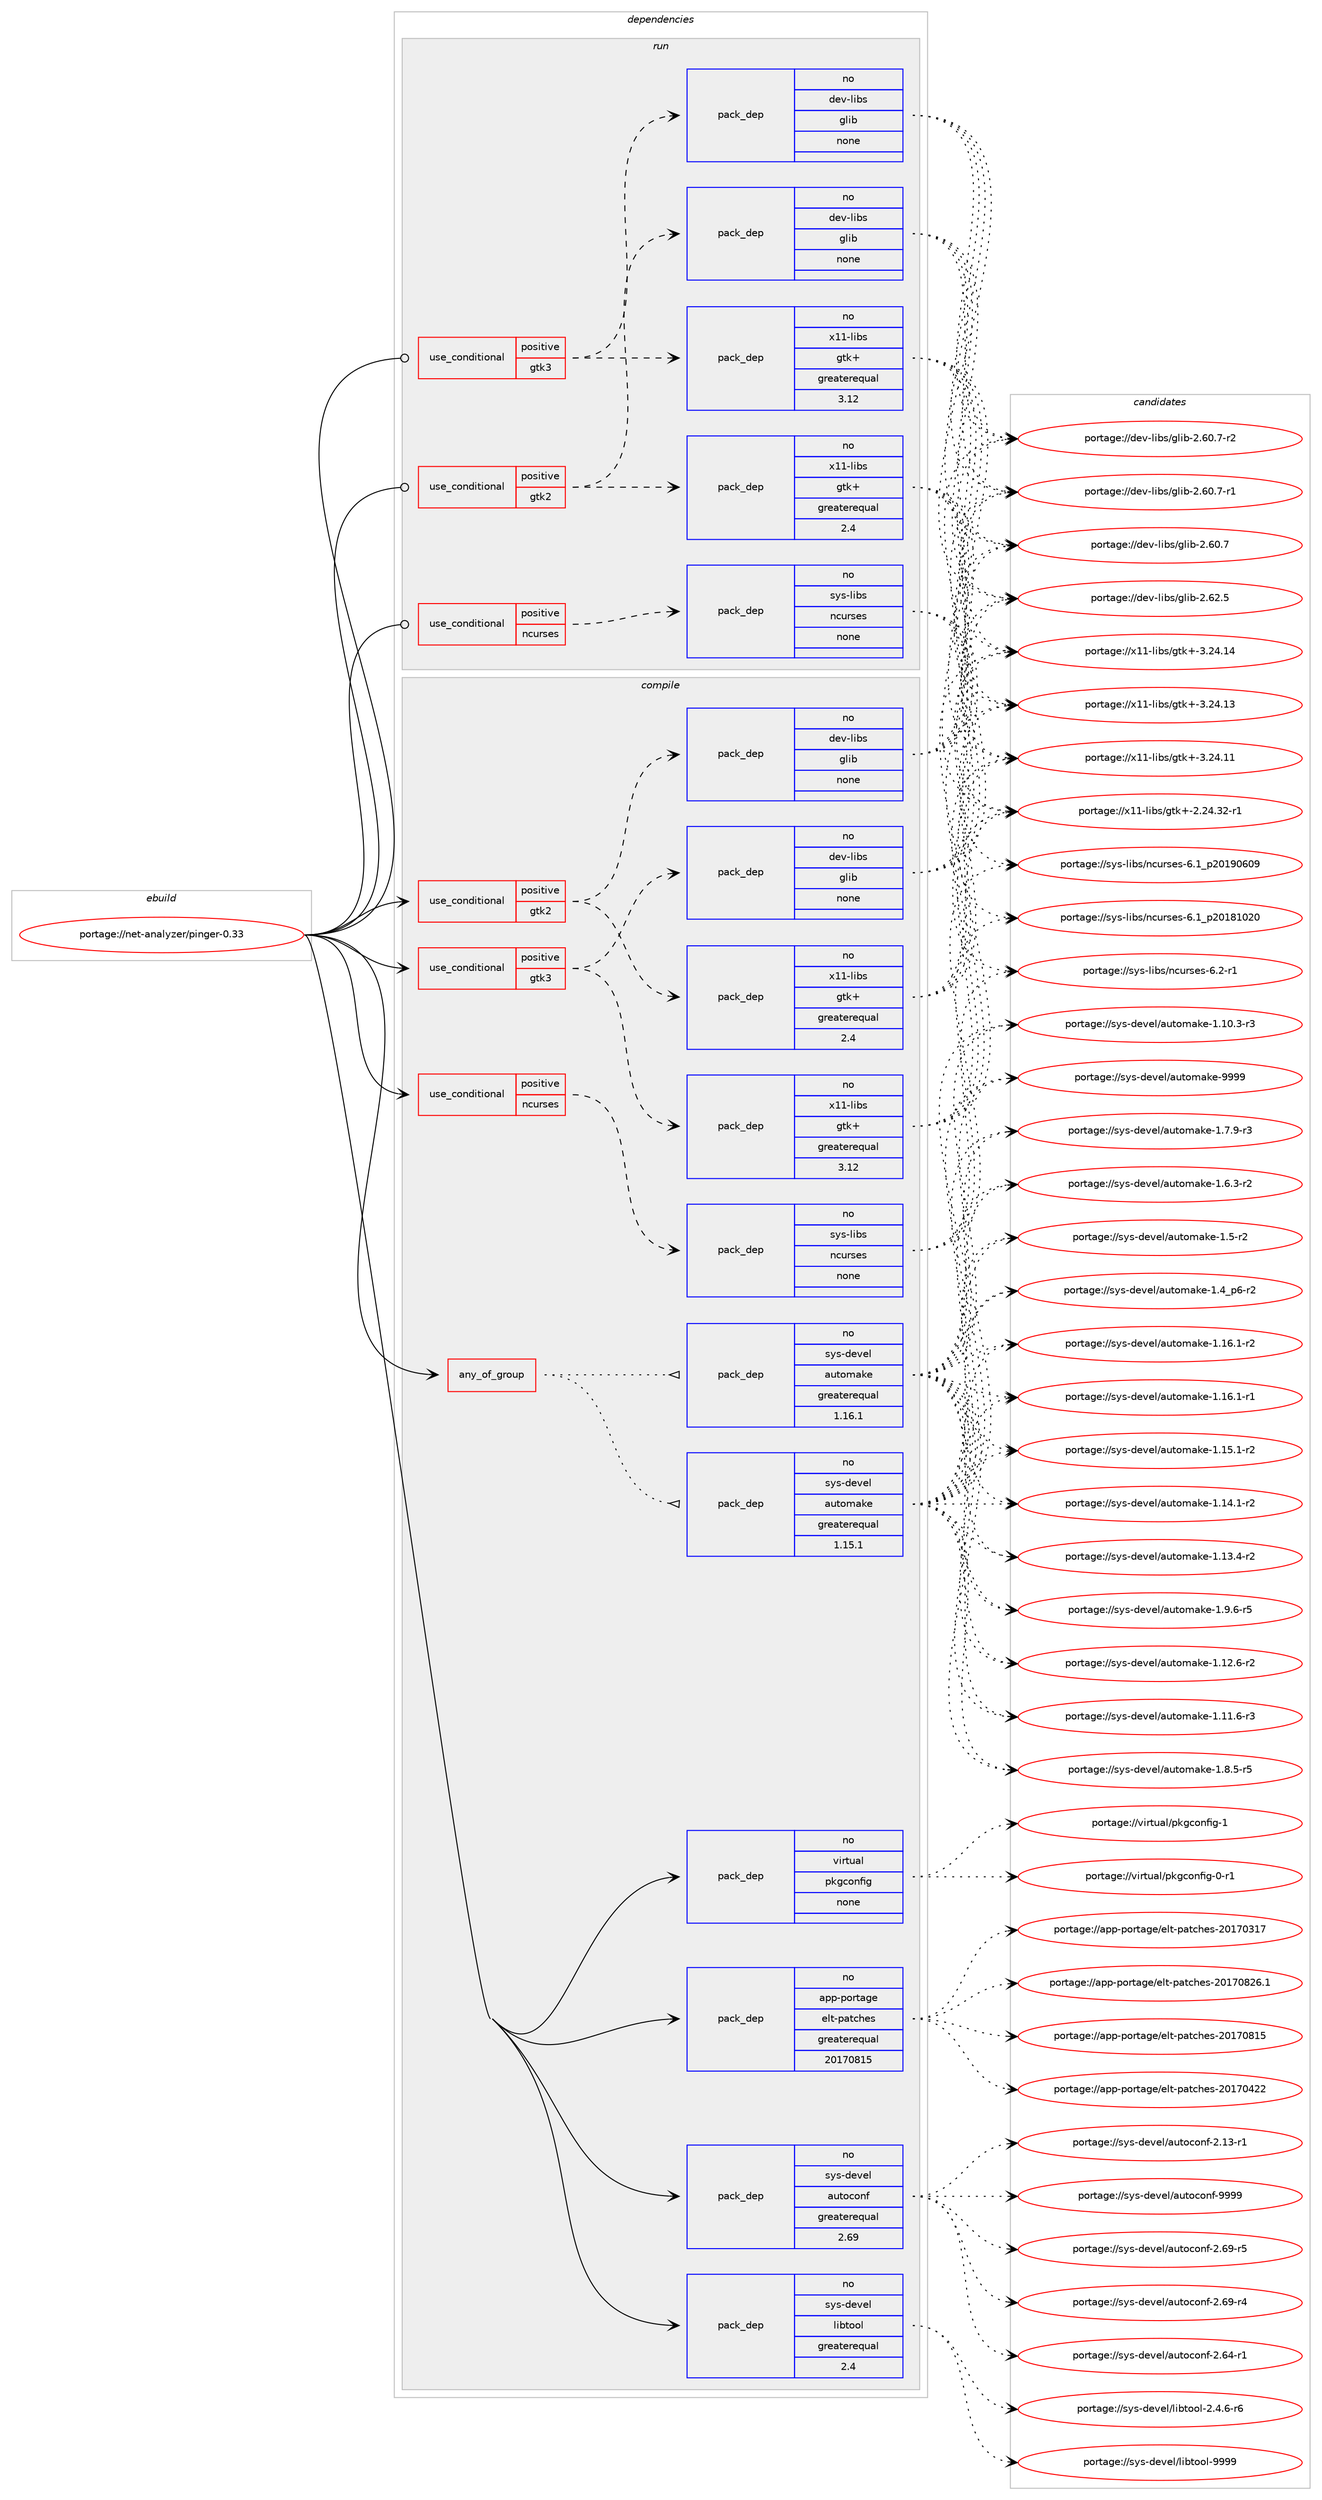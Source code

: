 digraph prolog {

# *************
# Graph options
# *************

newrank=true;
concentrate=true;
compound=true;
graph [rankdir=LR,fontname=Helvetica,fontsize=10,ranksep=1.5];#, ranksep=2.5, nodesep=0.2];
edge  [arrowhead=vee];
node  [fontname=Helvetica,fontsize=10];

# **********
# The ebuild
# **********

subgraph cluster_leftcol {
color=gray;
rank=same;
label=<<i>ebuild</i>>;
id [label="portage://net-analyzer/pinger-0.33", color=red, width=4, href="../net-analyzer/pinger-0.33.svg"];
}

# ****************
# The dependencies
# ****************

subgraph cluster_midcol {
color=gray;
label=<<i>dependencies</i>>;
subgraph cluster_compile {
fillcolor="#eeeeee";
style=filled;
label=<<i>compile</i>>;
subgraph any1608 {
dependency89919 [label=<<TABLE BORDER="0" CELLBORDER="1" CELLSPACING="0" CELLPADDING="4"><TR><TD CELLPADDING="10">any_of_group</TD></TR></TABLE>>, shape=none, color=red];subgraph pack68615 {
dependency89920 [label=<<TABLE BORDER="0" CELLBORDER="1" CELLSPACING="0" CELLPADDING="4" WIDTH="220"><TR><TD ROWSPAN="6" CELLPADDING="30">pack_dep</TD></TR><TR><TD WIDTH="110">no</TD></TR><TR><TD>sys-devel</TD></TR><TR><TD>automake</TD></TR><TR><TD>greaterequal</TD></TR><TR><TD>1.16.1</TD></TR></TABLE>>, shape=none, color=blue];
}
dependency89919:e -> dependency89920:w [weight=20,style="dotted",arrowhead="oinv"];
subgraph pack68616 {
dependency89921 [label=<<TABLE BORDER="0" CELLBORDER="1" CELLSPACING="0" CELLPADDING="4" WIDTH="220"><TR><TD ROWSPAN="6" CELLPADDING="30">pack_dep</TD></TR><TR><TD WIDTH="110">no</TD></TR><TR><TD>sys-devel</TD></TR><TR><TD>automake</TD></TR><TR><TD>greaterequal</TD></TR><TR><TD>1.15.1</TD></TR></TABLE>>, shape=none, color=blue];
}
dependency89919:e -> dependency89921:w [weight=20,style="dotted",arrowhead="oinv"];
}
id:e -> dependency89919:w [weight=20,style="solid",arrowhead="vee"];
subgraph cond19620 {
dependency89922 [label=<<TABLE BORDER="0" CELLBORDER="1" CELLSPACING="0" CELLPADDING="4"><TR><TD ROWSPAN="3" CELLPADDING="10">use_conditional</TD></TR><TR><TD>positive</TD></TR><TR><TD>gtk2</TD></TR></TABLE>>, shape=none, color=red];
subgraph pack68617 {
dependency89923 [label=<<TABLE BORDER="0" CELLBORDER="1" CELLSPACING="0" CELLPADDING="4" WIDTH="220"><TR><TD ROWSPAN="6" CELLPADDING="30">pack_dep</TD></TR><TR><TD WIDTH="110">no</TD></TR><TR><TD>dev-libs</TD></TR><TR><TD>glib</TD></TR><TR><TD>none</TD></TR><TR><TD></TD></TR></TABLE>>, shape=none, color=blue];
}
dependency89922:e -> dependency89923:w [weight=20,style="dashed",arrowhead="vee"];
subgraph pack68618 {
dependency89924 [label=<<TABLE BORDER="0" CELLBORDER="1" CELLSPACING="0" CELLPADDING="4" WIDTH="220"><TR><TD ROWSPAN="6" CELLPADDING="30">pack_dep</TD></TR><TR><TD WIDTH="110">no</TD></TR><TR><TD>x11-libs</TD></TR><TR><TD>gtk+</TD></TR><TR><TD>greaterequal</TD></TR><TR><TD>2.4</TD></TR></TABLE>>, shape=none, color=blue];
}
dependency89922:e -> dependency89924:w [weight=20,style="dashed",arrowhead="vee"];
}
id:e -> dependency89922:w [weight=20,style="solid",arrowhead="vee"];
subgraph cond19621 {
dependency89925 [label=<<TABLE BORDER="0" CELLBORDER="1" CELLSPACING="0" CELLPADDING="4"><TR><TD ROWSPAN="3" CELLPADDING="10">use_conditional</TD></TR><TR><TD>positive</TD></TR><TR><TD>gtk3</TD></TR></TABLE>>, shape=none, color=red];
subgraph pack68619 {
dependency89926 [label=<<TABLE BORDER="0" CELLBORDER="1" CELLSPACING="0" CELLPADDING="4" WIDTH="220"><TR><TD ROWSPAN="6" CELLPADDING="30">pack_dep</TD></TR><TR><TD WIDTH="110">no</TD></TR><TR><TD>dev-libs</TD></TR><TR><TD>glib</TD></TR><TR><TD>none</TD></TR><TR><TD></TD></TR></TABLE>>, shape=none, color=blue];
}
dependency89925:e -> dependency89926:w [weight=20,style="dashed",arrowhead="vee"];
subgraph pack68620 {
dependency89927 [label=<<TABLE BORDER="0" CELLBORDER="1" CELLSPACING="0" CELLPADDING="4" WIDTH="220"><TR><TD ROWSPAN="6" CELLPADDING="30">pack_dep</TD></TR><TR><TD WIDTH="110">no</TD></TR><TR><TD>x11-libs</TD></TR><TR><TD>gtk+</TD></TR><TR><TD>greaterequal</TD></TR><TR><TD>3.12</TD></TR></TABLE>>, shape=none, color=blue];
}
dependency89925:e -> dependency89927:w [weight=20,style="dashed",arrowhead="vee"];
}
id:e -> dependency89925:w [weight=20,style="solid",arrowhead="vee"];
subgraph cond19622 {
dependency89928 [label=<<TABLE BORDER="0" CELLBORDER="1" CELLSPACING="0" CELLPADDING="4"><TR><TD ROWSPAN="3" CELLPADDING="10">use_conditional</TD></TR><TR><TD>positive</TD></TR><TR><TD>ncurses</TD></TR></TABLE>>, shape=none, color=red];
subgraph pack68621 {
dependency89929 [label=<<TABLE BORDER="0" CELLBORDER="1" CELLSPACING="0" CELLPADDING="4" WIDTH="220"><TR><TD ROWSPAN="6" CELLPADDING="30">pack_dep</TD></TR><TR><TD WIDTH="110">no</TD></TR><TR><TD>sys-libs</TD></TR><TR><TD>ncurses</TD></TR><TR><TD>none</TD></TR><TR><TD></TD></TR></TABLE>>, shape=none, color=blue];
}
dependency89928:e -> dependency89929:w [weight=20,style="dashed",arrowhead="vee"];
}
id:e -> dependency89928:w [weight=20,style="solid",arrowhead="vee"];
subgraph pack68622 {
dependency89930 [label=<<TABLE BORDER="0" CELLBORDER="1" CELLSPACING="0" CELLPADDING="4" WIDTH="220"><TR><TD ROWSPAN="6" CELLPADDING="30">pack_dep</TD></TR><TR><TD WIDTH="110">no</TD></TR><TR><TD>app-portage</TD></TR><TR><TD>elt-patches</TD></TR><TR><TD>greaterequal</TD></TR><TR><TD>20170815</TD></TR></TABLE>>, shape=none, color=blue];
}
id:e -> dependency89930:w [weight=20,style="solid",arrowhead="vee"];
subgraph pack68623 {
dependency89931 [label=<<TABLE BORDER="0" CELLBORDER="1" CELLSPACING="0" CELLPADDING="4" WIDTH="220"><TR><TD ROWSPAN="6" CELLPADDING="30">pack_dep</TD></TR><TR><TD WIDTH="110">no</TD></TR><TR><TD>sys-devel</TD></TR><TR><TD>autoconf</TD></TR><TR><TD>greaterequal</TD></TR><TR><TD>2.69</TD></TR></TABLE>>, shape=none, color=blue];
}
id:e -> dependency89931:w [weight=20,style="solid",arrowhead="vee"];
subgraph pack68624 {
dependency89932 [label=<<TABLE BORDER="0" CELLBORDER="1" CELLSPACING="0" CELLPADDING="4" WIDTH="220"><TR><TD ROWSPAN="6" CELLPADDING="30">pack_dep</TD></TR><TR><TD WIDTH="110">no</TD></TR><TR><TD>sys-devel</TD></TR><TR><TD>libtool</TD></TR><TR><TD>greaterequal</TD></TR><TR><TD>2.4</TD></TR></TABLE>>, shape=none, color=blue];
}
id:e -> dependency89932:w [weight=20,style="solid",arrowhead="vee"];
subgraph pack68625 {
dependency89933 [label=<<TABLE BORDER="0" CELLBORDER="1" CELLSPACING="0" CELLPADDING="4" WIDTH="220"><TR><TD ROWSPAN="6" CELLPADDING="30">pack_dep</TD></TR><TR><TD WIDTH="110">no</TD></TR><TR><TD>virtual</TD></TR><TR><TD>pkgconfig</TD></TR><TR><TD>none</TD></TR><TR><TD></TD></TR></TABLE>>, shape=none, color=blue];
}
id:e -> dependency89933:w [weight=20,style="solid",arrowhead="vee"];
}
subgraph cluster_compileandrun {
fillcolor="#eeeeee";
style=filled;
label=<<i>compile and run</i>>;
}
subgraph cluster_run {
fillcolor="#eeeeee";
style=filled;
label=<<i>run</i>>;
subgraph cond19623 {
dependency89934 [label=<<TABLE BORDER="0" CELLBORDER="1" CELLSPACING="0" CELLPADDING="4"><TR><TD ROWSPAN="3" CELLPADDING="10">use_conditional</TD></TR><TR><TD>positive</TD></TR><TR><TD>gtk2</TD></TR></TABLE>>, shape=none, color=red];
subgraph pack68626 {
dependency89935 [label=<<TABLE BORDER="0" CELLBORDER="1" CELLSPACING="0" CELLPADDING="4" WIDTH="220"><TR><TD ROWSPAN="6" CELLPADDING="30">pack_dep</TD></TR><TR><TD WIDTH="110">no</TD></TR><TR><TD>dev-libs</TD></TR><TR><TD>glib</TD></TR><TR><TD>none</TD></TR><TR><TD></TD></TR></TABLE>>, shape=none, color=blue];
}
dependency89934:e -> dependency89935:w [weight=20,style="dashed",arrowhead="vee"];
subgraph pack68627 {
dependency89936 [label=<<TABLE BORDER="0" CELLBORDER="1" CELLSPACING="0" CELLPADDING="4" WIDTH="220"><TR><TD ROWSPAN="6" CELLPADDING="30">pack_dep</TD></TR><TR><TD WIDTH="110">no</TD></TR><TR><TD>x11-libs</TD></TR><TR><TD>gtk+</TD></TR><TR><TD>greaterequal</TD></TR><TR><TD>2.4</TD></TR></TABLE>>, shape=none, color=blue];
}
dependency89934:e -> dependency89936:w [weight=20,style="dashed",arrowhead="vee"];
}
id:e -> dependency89934:w [weight=20,style="solid",arrowhead="odot"];
subgraph cond19624 {
dependency89937 [label=<<TABLE BORDER="0" CELLBORDER="1" CELLSPACING="0" CELLPADDING="4"><TR><TD ROWSPAN="3" CELLPADDING="10">use_conditional</TD></TR><TR><TD>positive</TD></TR><TR><TD>gtk3</TD></TR></TABLE>>, shape=none, color=red];
subgraph pack68628 {
dependency89938 [label=<<TABLE BORDER="0" CELLBORDER="1" CELLSPACING="0" CELLPADDING="4" WIDTH="220"><TR><TD ROWSPAN="6" CELLPADDING="30">pack_dep</TD></TR><TR><TD WIDTH="110">no</TD></TR><TR><TD>dev-libs</TD></TR><TR><TD>glib</TD></TR><TR><TD>none</TD></TR><TR><TD></TD></TR></TABLE>>, shape=none, color=blue];
}
dependency89937:e -> dependency89938:w [weight=20,style="dashed",arrowhead="vee"];
subgraph pack68629 {
dependency89939 [label=<<TABLE BORDER="0" CELLBORDER="1" CELLSPACING="0" CELLPADDING="4" WIDTH="220"><TR><TD ROWSPAN="6" CELLPADDING="30">pack_dep</TD></TR><TR><TD WIDTH="110">no</TD></TR><TR><TD>x11-libs</TD></TR><TR><TD>gtk+</TD></TR><TR><TD>greaterequal</TD></TR><TR><TD>3.12</TD></TR></TABLE>>, shape=none, color=blue];
}
dependency89937:e -> dependency89939:w [weight=20,style="dashed",arrowhead="vee"];
}
id:e -> dependency89937:w [weight=20,style="solid",arrowhead="odot"];
subgraph cond19625 {
dependency89940 [label=<<TABLE BORDER="0" CELLBORDER="1" CELLSPACING="0" CELLPADDING="4"><TR><TD ROWSPAN="3" CELLPADDING="10">use_conditional</TD></TR><TR><TD>positive</TD></TR><TR><TD>ncurses</TD></TR></TABLE>>, shape=none, color=red];
subgraph pack68630 {
dependency89941 [label=<<TABLE BORDER="0" CELLBORDER="1" CELLSPACING="0" CELLPADDING="4" WIDTH="220"><TR><TD ROWSPAN="6" CELLPADDING="30">pack_dep</TD></TR><TR><TD WIDTH="110">no</TD></TR><TR><TD>sys-libs</TD></TR><TR><TD>ncurses</TD></TR><TR><TD>none</TD></TR><TR><TD></TD></TR></TABLE>>, shape=none, color=blue];
}
dependency89940:e -> dependency89941:w [weight=20,style="dashed",arrowhead="vee"];
}
id:e -> dependency89940:w [weight=20,style="solid",arrowhead="odot"];
}
}

# **************
# The candidates
# **************

subgraph cluster_choices {
rank=same;
color=gray;
label=<<i>candidates</i>>;

subgraph choice68615 {
color=black;
nodesep=1;
choice115121115451001011181011084797117116111109971071014557575757 [label="portage://sys-devel/automake-9999", color=red, width=4,href="../sys-devel/automake-9999.svg"];
choice115121115451001011181011084797117116111109971071014549465746544511453 [label="portage://sys-devel/automake-1.9.6-r5", color=red, width=4,href="../sys-devel/automake-1.9.6-r5.svg"];
choice115121115451001011181011084797117116111109971071014549465646534511453 [label="portage://sys-devel/automake-1.8.5-r5", color=red, width=4,href="../sys-devel/automake-1.8.5-r5.svg"];
choice115121115451001011181011084797117116111109971071014549465546574511451 [label="portage://sys-devel/automake-1.7.9-r3", color=red, width=4,href="../sys-devel/automake-1.7.9-r3.svg"];
choice115121115451001011181011084797117116111109971071014549465446514511450 [label="portage://sys-devel/automake-1.6.3-r2", color=red, width=4,href="../sys-devel/automake-1.6.3-r2.svg"];
choice11512111545100101118101108479711711611110997107101454946534511450 [label="portage://sys-devel/automake-1.5-r2", color=red, width=4,href="../sys-devel/automake-1.5-r2.svg"];
choice115121115451001011181011084797117116111109971071014549465295112544511450 [label="portage://sys-devel/automake-1.4_p6-r2", color=red, width=4,href="../sys-devel/automake-1.4_p6-r2.svg"];
choice11512111545100101118101108479711711611110997107101454946495446494511450 [label="portage://sys-devel/automake-1.16.1-r2", color=red, width=4,href="../sys-devel/automake-1.16.1-r2.svg"];
choice11512111545100101118101108479711711611110997107101454946495446494511449 [label="portage://sys-devel/automake-1.16.1-r1", color=red, width=4,href="../sys-devel/automake-1.16.1-r1.svg"];
choice11512111545100101118101108479711711611110997107101454946495346494511450 [label="portage://sys-devel/automake-1.15.1-r2", color=red, width=4,href="../sys-devel/automake-1.15.1-r2.svg"];
choice11512111545100101118101108479711711611110997107101454946495246494511450 [label="portage://sys-devel/automake-1.14.1-r2", color=red, width=4,href="../sys-devel/automake-1.14.1-r2.svg"];
choice11512111545100101118101108479711711611110997107101454946495146524511450 [label="portage://sys-devel/automake-1.13.4-r2", color=red, width=4,href="../sys-devel/automake-1.13.4-r2.svg"];
choice11512111545100101118101108479711711611110997107101454946495046544511450 [label="portage://sys-devel/automake-1.12.6-r2", color=red, width=4,href="../sys-devel/automake-1.12.6-r2.svg"];
choice11512111545100101118101108479711711611110997107101454946494946544511451 [label="portage://sys-devel/automake-1.11.6-r3", color=red, width=4,href="../sys-devel/automake-1.11.6-r3.svg"];
choice11512111545100101118101108479711711611110997107101454946494846514511451 [label="portage://sys-devel/automake-1.10.3-r3", color=red, width=4,href="../sys-devel/automake-1.10.3-r3.svg"];
dependency89920:e -> choice115121115451001011181011084797117116111109971071014557575757:w [style=dotted,weight="100"];
dependency89920:e -> choice115121115451001011181011084797117116111109971071014549465746544511453:w [style=dotted,weight="100"];
dependency89920:e -> choice115121115451001011181011084797117116111109971071014549465646534511453:w [style=dotted,weight="100"];
dependency89920:e -> choice115121115451001011181011084797117116111109971071014549465546574511451:w [style=dotted,weight="100"];
dependency89920:e -> choice115121115451001011181011084797117116111109971071014549465446514511450:w [style=dotted,weight="100"];
dependency89920:e -> choice11512111545100101118101108479711711611110997107101454946534511450:w [style=dotted,weight="100"];
dependency89920:e -> choice115121115451001011181011084797117116111109971071014549465295112544511450:w [style=dotted,weight="100"];
dependency89920:e -> choice11512111545100101118101108479711711611110997107101454946495446494511450:w [style=dotted,weight="100"];
dependency89920:e -> choice11512111545100101118101108479711711611110997107101454946495446494511449:w [style=dotted,weight="100"];
dependency89920:e -> choice11512111545100101118101108479711711611110997107101454946495346494511450:w [style=dotted,weight="100"];
dependency89920:e -> choice11512111545100101118101108479711711611110997107101454946495246494511450:w [style=dotted,weight="100"];
dependency89920:e -> choice11512111545100101118101108479711711611110997107101454946495146524511450:w [style=dotted,weight="100"];
dependency89920:e -> choice11512111545100101118101108479711711611110997107101454946495046544511450:w [style=dotted,weight="100"];
dependency89920:e -> choice11512111545100101118101108479711711611110997107101454946494946544511451:w [style=dotted,weight="100"];
dependency89920:e -> choice11512111545100101118101108479711711611110997107101454946494846514511451:w [style=dotted,weight="100"];
}
subgraph choice68616 {
color=black;
nodesep=1;
choice115121115451001011181011084797117116111109971071014557575757 [label="portage://sys-devel/automake-9999", color=red, width=4,href="../sys-devel/automake-9999.svg"];
choice115121115451001011181011084797117116111109971071014549465746544511453 [label="portage://sys-devel/automake-1.9.6-r5", color=red, width=4,href="../sys-devel/automake-1.9.6-r5.svg"];
choice115121115451001011181011084797117116111109971071014549465646534511453 [label="portage://sys-devel/automake-1.8.5-r5", color=red, width=4,href="../sys-devel/automake-1.8.5-r5.svg"];
choice115121115451001011181011084797117116111109971071014549465546574511451 [label="portage://sys-devel/automake-1.7.9-r3", color=red, width=4,href="../sys-devel/automake-1.7.9-r3.svg"];
choice115121115451001011181011084797117116111109971071014549465446514511450 [label="portage://sys-devel/automake-1.6.3-r2", color=red, width=4,href="../sys-devel/automake-1.6.3-r2.svg"];
choice11512111545100101118101108479711711611110997107101454946534511450 [label="portage://sys-devel/automake-1.5-r2", color=red, width=4,href="../sys-devel/automake-1.5-r2.svg"];
choice115121115451001011181011084797117116111109971071014549465295112544511450 [label="portage://sys-devel/automake-1.4_p6-r2", color=red, width=4,href="../sys-devel/automake-1.4_p6-r2.svg"];
choice11512111545100101118101108479711711611110997107101454946495446494511450 [label="portage://sys-devel/automake-1.16.1-r2", color=red, width=4,href="../sys-devel/automake-1.16.1-r2.svg"];
choice11512111545100101118101108479711711611110997107101454946495446494511449 [label="portage://sys-devel/automake-1.16.1-r1", color=red, width=4,href="../sys-devel/automake-1.16.1-r1.svg"];
choice11512111545100101118101108479711711611110997107101454946495346494511450 [label="portage://sys-devel/automake-1.15.1-r2", color=red, width=4,href="../sys-devel/automake-1.15.1-r2.svg"];
choice11512111545100101118101108479711711611110997107101454946495246494511450 [label="portage://sys-devel/automake-1.14.1-r2", color=red, width=4,href="../sys-devel/automake-1.14.1-r2.svg"];
choice11512111545100101118101108479711711611110997107101454946495146524511450 [label="portage://sys-devel/automake-1.13.4-r2", color=red, width=4,href="../sys-devel/automake-1.13.4-r2.svg"];
choice11512111545100101118101108479711711611110997107101454946495046544511450 [label="portage://sys-devel/automake-1.12.6-r2", color=red, width=4,href="../sys-devel/automake-1.12.6-r2.svg"];
choice11512111545100101118101108479711711611110997107101454946494946544511451 [label="portage://sys-devel/automake-1.11.6-r3", color=red, width=4,href="../sys-devel/automake-1.11.6-r3.svg"];
choice11512111545100101118101108479711711611110997107101454946494846514511451 [label="portage://sys-devel/automake-1.10.3-r3", color=red, width=4,href="../sys-devel/automake-1.10.3-r3.svg"];
dependency89921:e -> choice115121115451001011181011084797117116111109971071014557575757:w [style=dotted,weight="100"];
dependency89921:e -> choice115121115451001011181011084797117116111109971071014549465746544511453:w [style=dotted,weight="100"];
dependency89921:e -> choice115121115451001011181011084797117116111109971071014549465646534511453:w [style=dotted,weight="100"];
dependency89921:e -> choice115121115451001011181011084797117116111109971071014549465546574511451:w [style=dotted,weight="100"];
dependency89921:e -> choice115121115451001011181011084797117116111109971071014549465446514511450:w [style=dotted,weight="100"];
dependency89921:e -> choice11512111545100101118101108479711711611110997107101454946534511450:w [style=dotted,weight="100"];
dependency89921:e -> choice115121115451001011181011084797117116111109971071014549465295112544511450:w [style=dotted,weight="100"];
dependency89921:e -> choice11512111545100101118101108479711711611110997107101454946495446494511450:w [style=dotted,weight="100"];
dependency89921:e -> choice11512111545100101118101108479711711611110997107101454946495446494511449:w [style=dotted,weight="100"];
dependency89921:e -> choice11512111545100101118101108479711711611110997107101454946495346494511450:w [style=dotted,weight="100"];
dependency89921:e -> choice11512111545100101118101108479711711611110997107101454946495246494511450:w [style=dotted,weight="100"];
dependency89921:e -> choice11512111545100101118101108479711711611110997107101454946495146524511450:w [style=dotted,weight="100"];
dependency89921:e -> choice11512111545100101118101108479711711611110997107101454946495046544511450:w [style=dotted,weight="100"];
dependency89921:e -> choice11512111545100101118101108479711711611110997107101454946494946544511451:w [style=dotted,weight="100"];
dependency89921:e -> choice11512111545100101118101108479711711611110997107101454946494846514511451:w [style=dotted,weight="100"];
}
subgraph choice68617 {
color=black;
nodesep=1;
choice1001011184510810598115471031081059845504654504653 [label="portage://dev-libs/glib-2.62.5", color=red, width=4,href="../dev-libs/glib-2.62.5.svg"];
choice10010111845108105981154710310810598455046544846554511450 [label="portage://dev-libs/glib-2.60.7-r2", color=red, width=4,href="../dev-libs/glib-2.60.7-r2.svg"];
choice10010111845108105981154710310810598455046544846554511449 [label="portage://dev-libs/glib-2.60.7-r1", color=red, width=4,href="../dev-libs/glib-2.60.7-r1.svg"];
choice1001011184510810598115471031081059845504654484655 [label="portage://dev-libs/glib-2.60.7", color=red, width=4,href="../dev-libs/glib-2.60.7.svg"];
dependency89923:e -> choice1001011184510810598115471031081059845504654504653:w [style=dotted,weight="100"];
dependency89923:e -> choice10010111845108105981154710310810598455046544846554511450:w [style=dotted,weight="100"];
dependency89923:e -> choice10010111845108105981154710310810598455046544846554511449:w [style=dotted,weight="100"];
dependency89923:e -> choice1001011184510810598115471031081059845504654484655:w [style=dotted,weight="100"];
}
subgraph choice68618 {
color=black;
nodesep=1;
choice1204949451081059811547103116107434551465052464952 [label="portage://x11-libs/gtk+-3.24.14", color=red, width=4,href="../x11-libs/gtk+-3.24.14.svg"];
choice1204949451081059811547103116107434551465052464951 [label="portage://x11-libs/gtk+-3.24.13", color=red, width=4,href="../x11-libs/gtk+-3.24.13.svg"];
choice1204949451081059811547103116107434551465052464949 [label="portage://x11-libs/gtk+-3.24.11", color=red, width=4,href="../x11-libs/gtk+-3.24.11.svg"];
choice12049494510810598115471031161074345504650524651504511449 [label="portage://x11-libs/gtk+-2.24.32-r1", color=red, width=4,href="../x11-libs/gtk+-2.24.32-r1.svg"];
dependency89924:e -> choice1204949451081059811547103116107434551465052464952:w [style=dotted,weight="100"];
dependency89924:e -> choice1204949451081059811547103116107434551465052464951:w [style=dotted,weight="100"];
dependency89924:e -> choice1204949451081059811547103116107434551465052464949:w [style=dotted,weight="100"];
dependency89924:e -> choice12049494510810598115471031161074345504650524651504511449:w [style=dotted,weight="100"];
}
subgraph choice68619 {
color=black;
nodesep=1;
choice1001011184510810598115471031081059845504654504653 [label="portage://dev-libs/glib-2.62.5", color=red, width=4,href="../dev-libs/glib-2.62.5.svg"];
choice10010111845108105981154710310810598455046544846554511450 [label="portage://dev-libs/glib-2.60.7-r2", color=red, width=4,href="../dev-libs/glib-2.60.7-r2.svg"];
choice10010111845108105981154710310810598455046544846554511449 [label="portage://dev-libs/glib-2.60.7-r1", color=red, width=4,href="../dev-libs/glib-2.60.7-r1.svg"];
choice1001011184510810598115471031081059845504654484655 [label="portage://dev-libs/glib-2.60.7", color=red, width=4,href="../dev-libs/glib-2.60.7.svg"];
dependency89926:e -> choice1001011184510810598115471031081059845504654504653:w [style=dotted,weight="100"];
dependency89926:e -> choice10010111845108105981154710310810598455046544846554511450:w [style=dotted,weight="100"];
dependency89926:e -> choice10010111845108105981154710310810598455046544846554511449:w [style=dotted,weight="100"];
dependency89926:e -> choice1001011184510810598115471031081059845504654484655:w [style=dotted,weight="100"];
}
subgraph choice68620 {
color=black;
nodesep=1;
choice1204949451081059811547103116107434551465052464952 [label="portage://x11-libs/gtk+-3.24.14", color=red, width=4,href="../x11-libs/gtk+-3.24.14.svg"];
choice1204949451081059811547103116107434551465052464951 [label="portage://x11-libs/gtk+-3.24.13", color=red, width=4,href="../x11-libs/gtk+-3.24.13.svg"];
choice1204949451081059811547103116107434551465052464949 [label="portage://x11-libs/gtk+-3.24.11", color=red, width=4,href="../x11-libs/gtk+-3.24.11.svg"];
choice12049494510810598115471031161074345504650524651504511449 [label="portage://x11-libs/gtk+-2.24.32-r1", color=red, width=4,href="../x11-libs/gtk+-2.24.32-r1.svg"];
dependency89927:e -> choice1204949451081059811547103116107434551465052464952:w [style=dotted,weight="100"];
dependency89927:e -> choice1204949451081059811547103116107434551465052464951:w [style=dotted,weight="100"];
dependency89927:e -> choice1204949451081059811547103116107434551465052464949:w [style=dotted,weight="100"];
dependency89927:e -> choice12049494510810598115471031161074345504650524651504511449:w [style=dotted,weight="100"];
}
subgraph choice68621 {
color=black;
nodesep=1;
choice11512111545108105981154711099117114115101115455446504511449 [label="portage://sys-libs/ncurses-6.2-r1", color=red, width=4,href="../sys-libs/ncurses-6.2-r1.svg"];
choice1151211154510810598115471109911711411510111545544649951125048495748544857 [label="portage://sys-libs/ncurses-6.1_p20190609", color=red, width=4,href="../sys-libs/ncurses-6.1_p20190609.svg"];
choice1151211154510810598115471109911711411510111545544649951125048495649485048 [label="portage://sys-libs/ncurses-6.1_p20181020", color=red, width=4,href="../sys-libs/ncurses-6.1_p20181020.svg"];
dependency89929:e -> choice11512111545108105981154711099117114115101115455446504511449:w [style=dotted,weight="100"];
dependency89929:e -> choice1151211154510810598115471109911711411510111545544649951125048495748544857:w [style=dotted,weight="100"];
dependency89929:e -> choice1151211154510810598115471109911711411510111545544649951125048495649485048:w [style=dotted,weight="100"];
}
subgraph choice68622 {
color=black;
nodesep=1;
choice971121124511211111411697103101471011081164511297116991041011154550484955485650544649 [label="portage://app-portage/elt-patches-20170826.1", color=red, width=4,href="../app-portage/elt-patches-20170826.1.svg"];
choice97112112451121111141169710310147101108116451129711699104101115455048495548564953 [label="portage://app-portage/elt-patches-20170815", color=red, width=4,href="../app-portage/elt-patches-20170815.svg"];
choice97112112451121111141169710310147101108116451129711699104101115455048495548525050 [label="portage://app-portage/elt-patches-20170422", color=red, width=4,href="../app-portage/elt-patches-20170422.svg"];
choice97112112451121111141169710310147101108116451129711699104101115455048495548514955 [label="portage://app-portage/elt-patches-20170317", color=red, width=4,href="../app-portage/elt-patches-20170317.svg"];
dependency89930:e -> choice971121124511211111411697103101471011081164511297116991041011154550484955485650544649:w [style=dotted,weight="100"];
dependency89930:e -> choice97112112451121111141169710310147101108116451129711699104101115455048495548564953:w [style=dotted,weight="100"];
dependency89930:e -> choice97112112451121111141169710310147101108116451129711699104101115455048495548525050:w [style=dotted,weight="100"];
dependency89930:e -> choice97112112451121111141169710310147101108116451129711699104101115455048495548514955:w [style=dotted,weight="100"];
}
subgraph choice68623 {
color=black;
nodesep=1;
choice115121115451001011181011084797117116111991111101024557575757 [label="portage://sys-devel/autoconf-9999", color=red, width=4,href="../sys-devel/autoconf-9999.svg"];
choice1151211154510010111810110847971171161119911111010245504654574511453 [label="portage://sys-devel/autoconf-2.69-r5", color=red, width=4,href="../sys-devel/autoconf-2.69-r5.svg"];
choice1151211154510010111810110847971171161119911111010245504654574511452 [label="portage://sys-devel/autoconf-2.69-r4", color=red, width=4,href="../sys-devel/autoconf-2.69-r4.svg"];
choice1151211154510010111810110847971171161119911111010245504654524511449 [label="portage://sys-devel/autoconf-2.64-r1", color=red, width=4,href="../sys-devel/autoconf-2.64-r1.svg"];
choice1151211154510010111810110847971171161119911111010245504649514511449 [label="portage://sys-devel/autoconf-2.13-r1", color=red, width=4,href="../sys-devel/autoconf-2.13-r1.svg"];
dependency89931:e -> choice115121115451001011181011084797117116111991111101024557575757:w [style=dotted,weight="100"];
dependency89931:e -> choice1151211154510010111810110847971171161119911111010245504654574511453:w [style=dotted,weight="100"];
dependency89931:e -> choice1151211154510010111810110847971171161119911111010245504654574511452:w [style=dotted,weight="100"];
dependency89931:e -> choice1151211154510010111810110847971171161119911111010245504654524511449:w [style=dotted,weight="100"];
dependency89931:e -> choice1151211154510010111810110847971171161119911111010245504649514511449:w [style=dotted,weight="100"];
}
subgraph choice68624 {
color=black;
nodesep=1;
choice1151211154510010111810110847108105981161111111084557575757 [label="portage://sys-devel/libtool-9999", color=red, width=4,href="../sys-devel/libtool-9999.svg"];
choice1151211154510010111810110847108105981161111111084550465246544511454 [label="portage://sys-devel/libtool-2.4.6-r6", color=red, width=4,href="../sys-devel/libtool-2.4.6-r6.svg"];
dependency89932:e -> choice1151211154510010111810110847108105981161111111084557575757:w [style=dotted,weight="100"];
dependency89932:e -> choice1151211154510010111810110847108105981161111111084550465246544511454:w [style=dotted,weight="100"];
}
subgraph choice68625 {
color=black;
nodesep=1;
choice1181051141161179710847112107103991111101021051034549 [label="portage://virtual/pkgconfig-1", color=red, width=4,href="../virtual/pkgconfig-1.svg"];
choice11810511411611797108471121071039911111010210510345484511449 [label="portage://virtual/pkgconfig-0-r1", color=red, width=4,href="../virtual/pkgconfig-0-r1.svg"];
dependency89933:e -> choice1181051141161179710847112107103991111101021051034549:w [style=dotted,weight="100"];
dependency89933:e -> choice11810511411611797108471121071039911111010210510345484511449:w [style=dotted,weight="100"];
}
subgraph choice68626 {
color=black;
nodesep=1;
choice1001011184510810598115471031081059845504654504653 [label="portage://dev-libs/glib-2.62.5", color=red, width=4,href="../dev-libs/glib-2.62.5.svg"];
choice10010111845108105981154710310810598455046544846554511450 [label="portage://dev-libs/glib-2.60.7-r2", color=red, width=4,href="../dev-libs/glib-2.60.7-r2.svg"];
choice10010111845108105981154710310810598455046544846554511449 [label="portage://dev-libs/glib-2.60.7-r1", color=red, width=4,href="../dev-libs/glib-2.60.7-r1.svg"];
choice1001011184510810598115471031081059845504654484655 [label="portage://dev-libs/glib-2.60.7", color=red, width=4,href="../dev-libs/glib-2.60.7.svg"];
dependency89935:e -> choice1001011184510810598115471031081059845504654504653:w [style=dotted,weight="100"];
dependency89935:e -> choice10010111845108105981154710310810598455046544846554511450:w [style=dotted,weight="100"];
dependency89935:e -> choice10010111845108105981154710310810598455046544846554511449:w [style=dotted,weight="100"];
dependency89935:e -> choice1001011184510810598115471031081059845504654484655:w [style=dotted,weight="100"];
}
subgraph choice68627 {
color=black;
nodesep=1;
choice1204949451081059811547103116107434551465052464952 [label="portage://x11-libs/gtk+-3.24.14", color=red, width=4,href="../x11-libs/gtk+-3.24.14.svg"];
choice1204949451081059811547103116107434551465052464951 [label="portage://x11-libs/gtk+-3.24.13", color=red, width=4,href="../x11-libs/gtk+-3.24.13.svg"];
choice1204949451081059811547103116107434551465052464949 [label="portage://x11-libs/gtk+-3.24.11", color=red, width=4,href="../x11-libs/gtk+-3.24.11.svg"];
choice12049494510810598115471031161074345504650524651504511449 [label="portage://x11-libs/gtk+-2.24.32-r1", color=red, width=4,href="../x11-libs/gtk+-2.24.32-r1.svg"];
dependency89936:e -> choice1204949451081059811547103116107434551465052464952:w [style=dotted,weight="100"];
dependency89936:e -> choice1204949451081059811547103116107434551465052464951:w [style=dotted,weight="100"];
dependency89936:e -> choice1204949451081059811547103116107434551465052464949:w [style=dotted,weight="100"];
dependency89936:e -> choice12049494510810598115471031161074345504650524651504511449:w [style=dotted,weight="100"];
}
subgraph choice68628 {
color=black;
nodesep=1;
choice1001011184510810598115471031081059845504654504653 [label="portage://dev-libs/glib-2.62.5", color=red, width=4,href="../dev-libs/glib-2.62.5.svg"];
choice10010111845108105981154710310810598455046544846554511450 [label="portage://dev-libs/glib-2.60.7-r2", color=red, width=4,href="../dev-libs/glib-2.60.7-r2.svg"];
choice10010111845108105981154710310810598455046544846554511449 [label="portage://dev-libs/glib-2.60.7-r1", color=red, width=4,href="../dev-libs/glib-2.60.7-r1.svg"];
choice1001011184510810598115471031081059845504654484655 [label="portage://dev-libs/glib-2.60.7", color=red, width=4,href="../dev-libs/glib-2.60.7.svg"];
dependency89938:e -> choice1001011184510810598115471031081059845504654504653:w [style=dotted,weight="100"];
dependency89938:e -> choice10010111845108105981154710310810598455046544846554511450:w [style=dotted,weight="100"];
dependency89938:e -> choice10010111845108105981154710310810598455046544846554511449:w [style=dotted,weight="100"];
dependency89938:e -> choice1001011184510810598115471031081059845504654484655:w [style=dotted,weight="100"];
}
subgraph choice68629 {
color=black;
nodesep=1;
choice1204949451081059811547103116107434551465052464952 [label="portage://x11-libs/gtk+-3.24.14", color=red, width=4,href="../x11-libs/gtk+-3.24.14.svg"];
choice1204949451081059811547103116107434551465052464951 [label="portage://x11-libs/gtk+-3.24.13", color=red, width=4,href="../x11-libs/gtk+-3.24.13.svg"];
choice1204949451081059811547103116107434551465052464949 [label="portage://x11-libs/gtk+-3.24.11", color=red, width=4,href="../x11-libs/gtk+-3.24.11.svg"];
choice12049494510810598115471031161074345504650524651504511449 [label="portage://x11-libs/gtk+-2.24.32-r1", color=red, width=4,href="../x11-libs/gtk+-2.24.32-r1.svg"];
dependency89939:e -> choice1204949451081059811547103116107434551465052464952:w [style=dotted,weight="100"];
dependency89939:e -> choice1204949451081059811547103116107434551465052464951:w [style=dotted,weight="100"];
dependency89939:e -> choice1204949451081059811547103116107434551465052464949:w [style=dotted,weight="100"];
dependency89939:e -> choice12049494510810598115471031161074345504650524651504511449:w [style=dotted,weight="100"];
}
subgraph choice68630 {
color=black;
nodesep=1;
choice11512111545108105981154711099117114115101115455446504511449 [label="portage://sys-libs/ncurses-6.2-r1", color=red, width=4,href="../sys-libs/ncurses-6.2-r1.svg"];
choice1151211154510810598115471109911711411510111545544649951125048495748544857 [label="portage://sys-libs/ncurses-6.1_p20190609", color=red, width=4,href="../sys-libs/ncurses-6.1_p20190609.svg"];
choice1151211154510810598115471109911711411510111545544649951125048495649485048 [label="portage://sys-libs/ncurses-6.1_p20181020", color=red, width=4,href="../sys-libs/ncurses-6.1_p20181020.svg"];
dependency89941:e -> choice11512111545108105981154711099117114115101115455446504511449:w [style=dotted,weight="100"];
dependency89941:e -> choice1151211154510810598115471109911711411510111545544649951125048495748544857:w [style=dotted,weight="100"];
dependency89941:e -> choice1151211154510810598115471109911711411510111545544649951125048495649485048:w [style=dotted,weight="100"];
}
}

}
